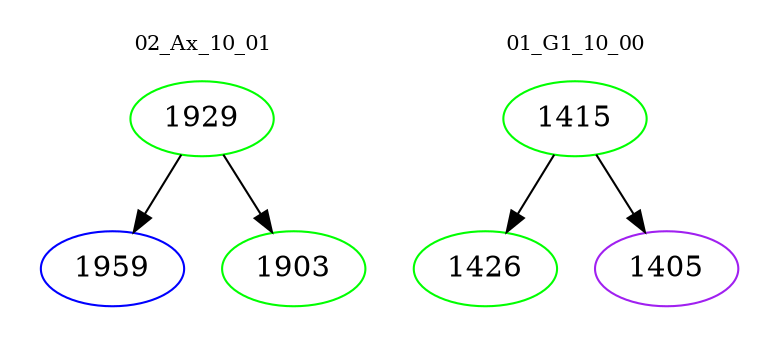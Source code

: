 digraph{
subgraph cluster_0 {
color = white
label = "02_Ax_10_01";
fontsize=10;
T0_1929 [label="1929", color="green"]
T0_1929 -> T0_1959 [color="black"]
T0_1959 [label="1959", color="blue"]
T0_1929 -> T0_1903 [color="black"]
T0_1903 [label="1903", color="green"]
}
subgraph cluster_1 {
color = white
label = "01_G1_10_00";
fontsize=10;
T1_1415 [label="1415", color="green"]
T1_1415 -> T1_1426 [color="black"]
T1_1426 [label="1426", color="green"]
T1_1415 -> T1_1405 [color="black"]
T1_1405 [label="1405", color="purple"]
}
}
